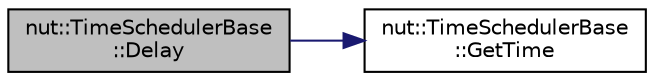 digraph "nut::TimeSchedulerBase::Delay"
{
 // LATEX_PDF_SIZE
  edge [fontname="Helvetica",fontsize="10",labelfontname="Helvetica",labelfontsize="10"];
  node [fontname="Helvetica",fontsize="10",shape=record];
  rankdir="LR";
  Node1 [label="nut::TimeSchedulerBase\l::Delay",height=0.2,width=0.4,color="black", fillcolor="grey75", style="filled", fontcolor="black",tooltip="　delay関数"];
  Node1 -> Node2 [color="midnightblue",fontsize="10",style="solid",fontname="Helvetica"];
  Node2 [label="nut::TimeSchedulerBase\l::GetTime",height=0.2,width=0.4,color="black", fillcolor="white", style="filled",URL="$d9/d00/classnut_1_1_time_scheduler_base.html#a08d31ba9628f98df25ae179129f71fc4",tooltip="　現在時刻取得"];
}
